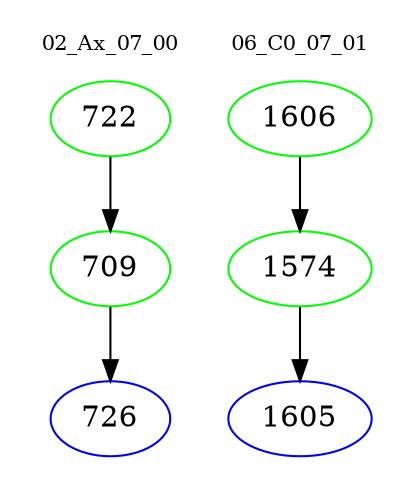digraph{
subgraph cluster_0 {
color = white
label = "02_Ax_07_00";
fontsize=10;
T0_722 [label="722", color="green"]
T0_722 -> T0_709 [color="black"]
T0_709 [label="709", color="green"]
T0_709 -> T0_726 [color="black"]
T0_726 [label="726", color="blue"]
}
subgraph cluster_1 {
color = white
label = "06_C0_07_01";
fontsize=10;
T1_1606 [label="1606", color="green"]
T1_1606 -> T1_1574 [color="black"]
T1_1574 [label="1574", color="green"]
T1_1574 -> T1_1605 [color="black"]
T1_1605 [label="1605", color="blue"]
}
}
